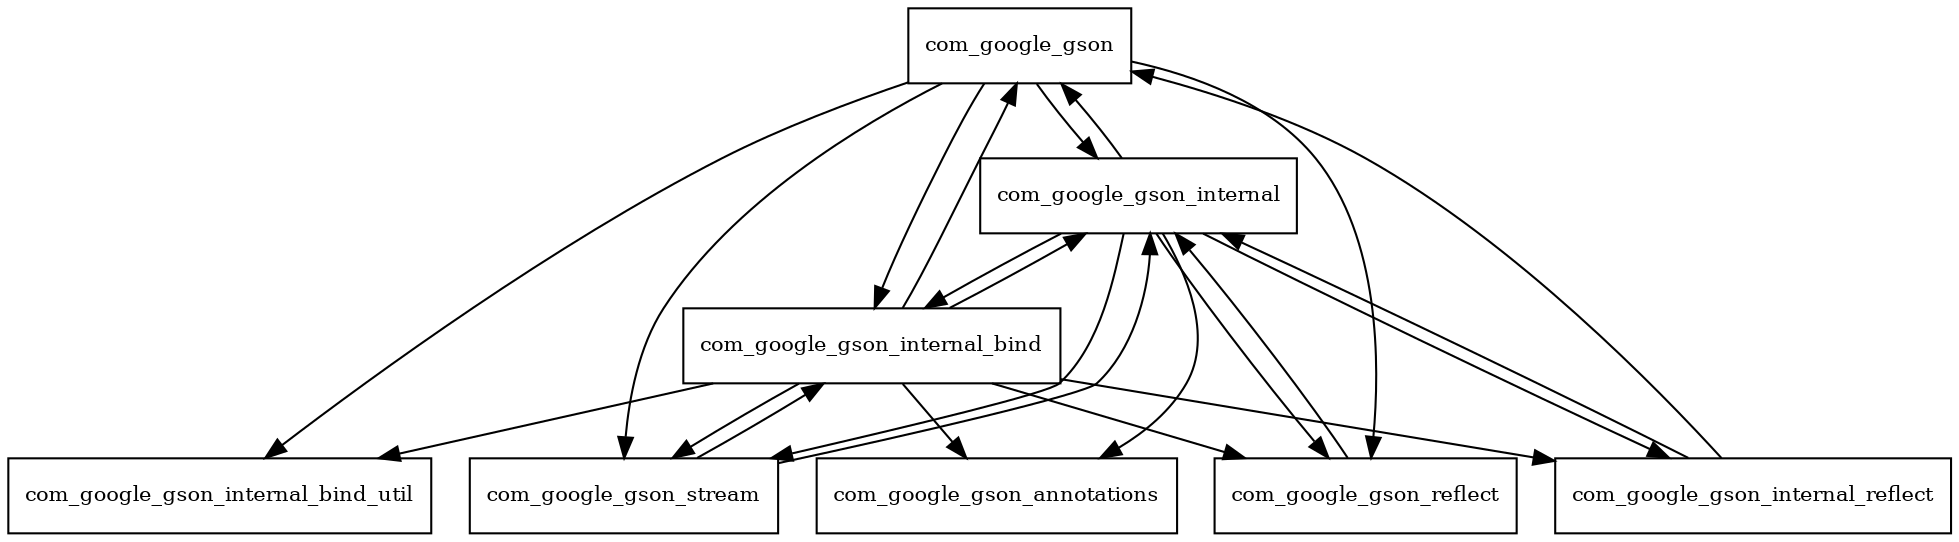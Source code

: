 digraph gson_2_8_5_package_dependencies {
  node [shape = box, fontsize=10.0];
  com_google_gson -> com_google_gson_internal;
  com_google_gson -> com_google_gson_internal_bind;
  com_google_gson -> com_google_gson_internal_bind_util;
  com_google_gson -> com_google_gson_reflect;
  com_google_gson -> com_google_gson_stream;
  com_google_gson_internal -> com_google_gson;
  com_google_gson_internal -> com_google_gson_annotations;
  com_google_gson_internal -> com_google_gson_internal_bind;
  com_google_gson_internal -> com_google_gson_internal_reflect;
  com_google_gson_internal -> com_google_gson_reflect;
  com_google_gson_internal -> com_google_gson_stream;
  com_google_gson_internal_bind -> com_google_gson;
  com_google_gson_internal_bind -> com_google_gson_annotations;
  com_google_gson_internal_bind -> com_google_gson_internal;
  com_google_gson_internal_bind -> com_google_gson_internal_bind_util;
  com_google_gson_internal_bind -> com_google_gson_internal_reflect;
  com_google_gson_internal_bind -> com_google_gson_reflect;
  com_google_gson_internal_bind -> com_google_gson_stream;
  com_google_gson_internal_reflect -> com_google_gson;
  com_google_gson_internal_reflect -> com_google_gson_internal;
  com_google_gson_reflect -> com_google_gson_internal;
  com_google_gson_stream -> com_google_gson_internal;
  com_google_gson_stream -> com_google_gson_internal_bind;
}

